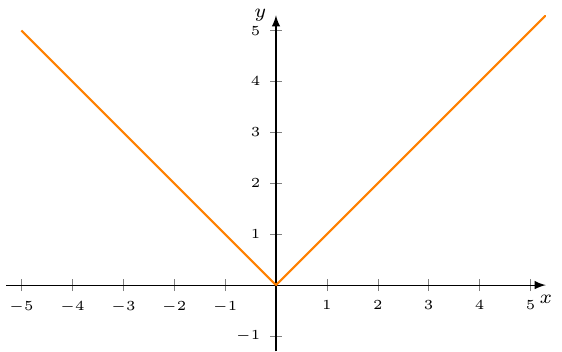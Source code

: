 \documentclass[crop]{standalone}
\usepackage[dvipsnames]{xcolor}
\usepackage{tikz}
\usepackage{pgfplots}
\pgfplotsset{compat=1.18}
\begin{document}
  \begin{tikzpicture}
    \begin{axis}[font=\tiny,
      axis x line=center,axis y line=center,
      unit vector ratio={1 1},
      xlabel={\scriptsize$x$},ylabel={\scriptsize$y$},
      xlabel style={below},ylabel style={left},
      xmin=-5.3,xmax=5.3,
      xtick={-5,-4,-3,-2,-1,0,1,2,3,4,5},
      ymin=-1.3,ymax=5.3,
      ytick={-1,0,1,2,3,4,5},
      axis line style={-latex},
      declare function={
        f(\x) = abs(\x);
      }
    ]%
      \addplot[%
        mark=none,
        domain=-5:15,
        color=orange,
        thick,
        samples=1000
      ] {f(x)};
    \end{axis}
  \end{tikzpicture}%
\end{document}